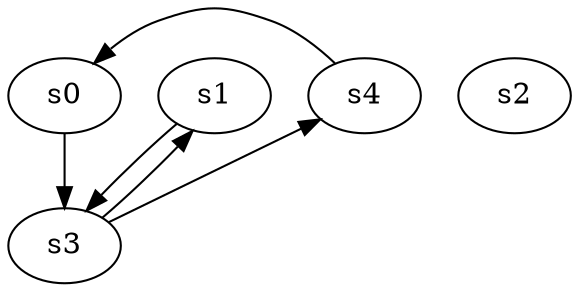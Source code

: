 digraph game_0738_complex_5 {
    s0 [name="s0", player=0, target=1];
    s1 [name="s1", player=1, target=1];
    s2 [name="s2", player=0];
    s3 [name="s3", player=0];
    s4 [name="s4", player=1];

    s0 -> s3;
    s1 -> s3 [constraint="time % 3 == 0"];
    s3 -> s1 [constraint="time % 3 == 0"];
    s3 -> s4 [constraint="time % 4 == 1 || time % 2 == 0"];
    s4 -> s0 [constraint="time % 7 == 1"];
}
